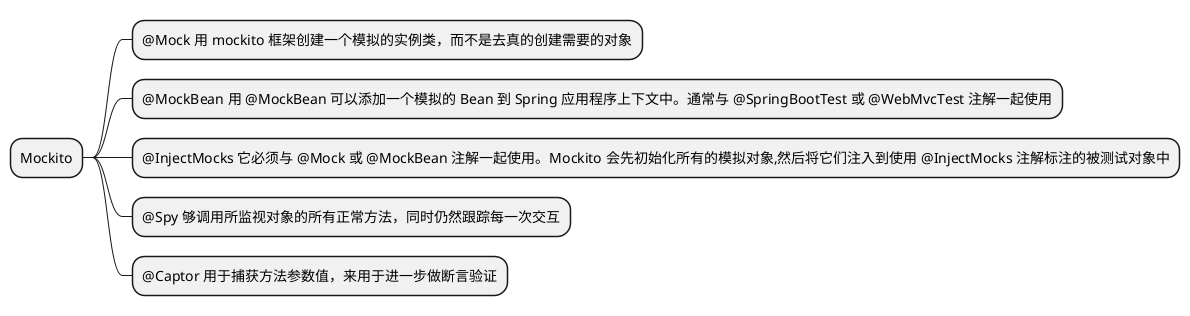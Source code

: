 @startmindmap
* Mockito
** @Mock 用 mockito 框架创建一个模拟的实例类，而不是去真的创建需要的对象
** @MockBean 用 @MockBean 可以添加一个模拟的 Bean 到 Spring 应用程序上下文中。通常与 @SpringBootTest 或 @WebMvcTest 注解一起使用
** @InjectMocks 它必须与 @Mock 或 @MockBean 注解一起使用。Mockito 会先初始化所有的模拟对象,然后将它们注入到使用 @InjectMocks 注解标注的被测试对象中
** @Spy 够调用所监视对象的所有正常方法，同时仍然跟踪每一次交互
** @Captor 用于捕获方法参数值，来用于进一步做断言验证
@endmindmap